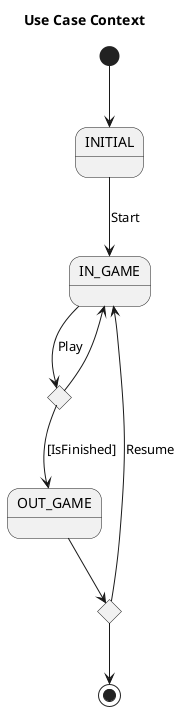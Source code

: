 @startuml UseCaseContextView
title Use Case Context 

state INITIAL
state IN_GAME
state OUT_GAME

state if1 <<choice>>
state if2 <<choice>>

[*] --> INITIAL
INITIAL --> IN_GAME : Start
IN_GAME --> if1 : Play
    if1 --> IN_GAME
if1 --> OUT_GAME : [IsFinished]
OUT_GAME --> if2 
    if2 --> IN_GAME : Resume
if2 --> [*]

@enduml